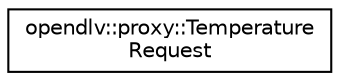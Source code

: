 digraph "Graphical Class Hierarchy"
{
 // LATEX_PDF_SIZE
  edge [fontname="Helvetica",fontsize="10",labelfontname="Helvetica",labelfontsize="10"];
  node [fontname="Helvetica",fontsize="10",shape=record];
  rankdir="LR";
  Node0 [label="opendlv::proxy::Temperature\lRequest",height=0.2,width=0.4,color="black", fillcolor="white", style="filled",URL="$classopendlv_1_1proxy_1_1TemperatureRequest.html",tooltip=" "];
}
